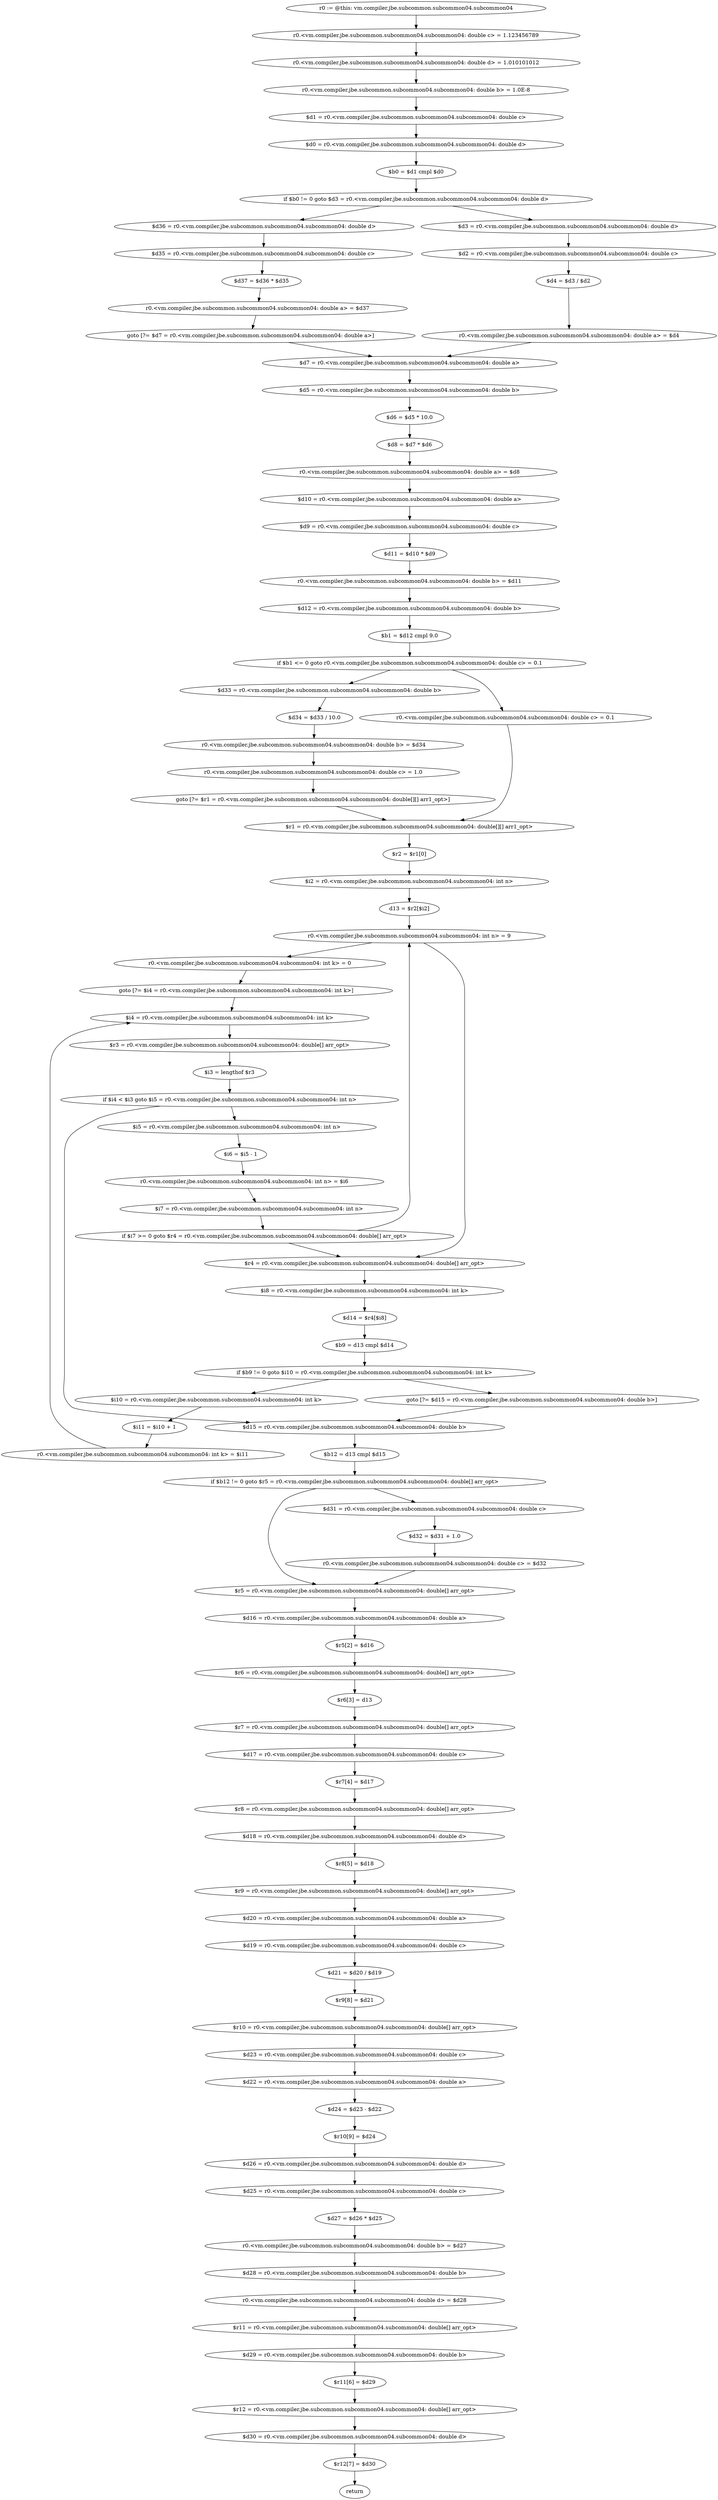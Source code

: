 digraph "unitGraph" {
    "r0 := @this: vm.compiler.jbe.subcommon.subcommon04.subcommon04"
    "r0.<vm.compiler.jbe.subcommon.subcommon04.subcommon04: double c> = 1.123456789"
    "r0.<vm.compiler.jbe.subcommon.subcommon04.subcommon04: double d> = 1.010101012"
    "r0.<vm.compiler.jbe.subcommon.subcommon04.subcommon04: double b> = 1.0E-8"
    "$d1 = r0.<vm.compiler.jbe.subcommon.subcommon04.subcommon04: double c>"
    "$d0 = r0.<vm.compiler.jbe.subcommon.subcommon04.subcommon04: double d>"
    "$b0 = $d1 cmpl $d0"
    "if $b0 != 0 goto $d3 = r0.<vm.compiler.jbe.subcommon.subcommon04.subcommon04: double d>"
    "$d36 = r0.<vm.compiler.jbe.subcommon.subcommon04.subcommon04: double d>"
    "$d35 = r0.<vm.compiler.jbe.subcommon.subcommon04.subcommon04: double c>"
    "$d37 = $d36 * $d35"
    "r0.<vm.compiler.jbe.subcommon.subcommon04.subcommon04: double a> = $d37"
    "goto [?= $d7 = r0.<vm.compiler.jbe.subcommon.subcommon04.subcommon04: double a>]"
    "$d3 = r0.<vm.compiler.jbe.subcommon.subcommon04.subcommon04: double d>"
    "$d2 = r0.<vm.compiler.jbe.subcommon.subcommon04.subcommon04: double c>"
    "$d4 = $d3 / $d2"
    "r0.<vm.compiler.jbe.subcommon.subcommon04.subcommon04: double a> = $d4"
    "$d7 = r0.<vm.compiler.jbe.subcommon.subcommon04.subcommon04: double a>"
    "$d5 = r0.<vm.compiler.jbe.subcommon.subcommon04.subcommon04: double b>"
    "$d6 = $d5 * 10.0"
    "$d8 = $d7 * $d6"
    "r0.<vm.compiler.jbe.subcommon.subcommon04.subcommon04: double a> = $d8"
    "$d10 = r0.<vm.compiler.jbe.subcommon.subcommon04.subcommon04: double a>"
    "$d9 = r0.<vm.compiler.jbe.subcommon.subcommon04.subcommon04: double c>"
    "$d11 = $d10 * $d9"
    "r0.<vm.compiler.jbe.subcommon.subcommon04.subcommon04: double b> = $d11"
    "$d12 = r0.<vm.compiler.jbe.subcommon.subcommon04.subcommon04: double b>"
    "$b1 = $d12 cmpl 9.0"
    "if $b1 <= 0 goto r0.<vm.compiler.jbe.subcommon.subcommon04.subcommon04: double c> = 0.1"
    "$d33 = r0.<vm.compiler.jbe.subcommon.subcommon04.subcommon04: double b>"
    "$d34 = $d33 / 10.0"
    "r0.<vm.compiler.jbe.subcommon.subcommon04.subcommon04: double b> = $d34"
    "r0.<vm.compiler.jbe.subcommon.subcommon04.subcommon04: double c> = 1.0"
    "goto [?= $r1 = r0.<vm.compiler.jbe.subcommon.subcommon04.subcommon04: double[][] arr1_opt>]"
    "r0.<vm.compiler.jbe.subcommon.subcommon04.subcommon04: double c> = 0.1"
    "$r1 = r0.<vm.compiler.jbe.subcommon.subcommon04.subcommon04: double[][] arr1_opt>"
    "$r2 = $r1[0]"
    "$i2 = r0.<vm.compiler.jbe.subcommon.subcommon04.subcommon04: int n>"
    "d13 = $r2[$i2]"
    "r0.<vm.compiler.jbe.subcommon.subcommon04.subcommon04: int n> = 9"
    "r0.<vm.compiler.jbe.subcommon.subcommon04.subcommon04: int k> = 0"
    "goto [?= $i4 = r0.<vm.compiler.jbe.subcommon.subcommon04.subcommon04: int k>]"
    "$i5 = r0.<vm.compiler.jbe.subcommon.subcommon04.subcommon04: int n>"
    "$i6 = $i5 - 1"
    "r0.<vm.compiler.jbe.subcommon.subcommon04.subcommon04: int n> = $i6"
    "$i7 = r0.<vm.compiler.jbe.subcommon.subcommon04.subcommon04: int n>"
    "if $i7 >= 0 goto $r4 = r0.<vm.compiler.jbe.subcommon.subcommon04.subcommon04: double[] arr_opt>"
    "$r4 = r0.<vm.compiler.jbe.subcommon.subcommon04.subcommon04: double[] arr_opt>"
    "$i8 = r0.<vm.compiler.jbe.subcommon.subcommon04.subcommon04: int k>"
    "$d14 = $r4[$i8]"
    "$b9 = d13 cmpl $d14"
    "if $b9 != 0 goto $i10 = r0.<vm.compiler.jbe.subcommon.subcommon04.subcommon04: int k>"
    "goto [?= $d15 = r0.<vm.compiler.jbe.subcommon.subcommon04.subcommon04: double b>]"
    "$i10 = r0.<vm.compiler.jbe.subcommon.subcommon04.subcommon04: int k>"
    "$i11 = $i10 + 1"
    "r0.<vm.compiler.jbe.subcommon.subcommon04.subcommon04: int k> = $i11"
    "$i4 = r0.<vm.compiler.jbe.subcommon.subcommon04.subcommon04: int k>"
    "$r3 = r0.<vm.compiler.jbe.subcommon.subcommon04.subcommon04: double[] arr_opt>"
    "$i3 = lengthof $r3"
    "if $i4 < $i3 goto $i5 = r0.<vm.compiler.jbe.subcommon.subcommon04.subcommon04: int n>"
    "$d15 = r0.<vm.compiler.jbe.subcommon.subcommon04.subcommon04: double b>"
    "$b12 = d13 cmpl $d15"
    "if $b12 != 0 goto $r5 = r0.<vm.compiler.jbe.subcommon.subcommon04.subcommon04: double[] arr_opt>"
    "$d31 = r0.<vm.compiler.jbe.subcommon.subcommon04.subcommon04: double c>"
    "$d32 = $d31 + 1.0"
    "r0.<vm.compiler.jbe.subcommon.subcommon04.subcommon04: double c> = $d32"
    "$r5 = r0.<vm.compiler.jbe.subcommon.subcommon04.subcommon04: double[] arr_opt>"
    "$d16 = r0.<vm.compiler.jbe.subcommon.subcommon04.subcommon04: double a>"
    "$r5[2] = $d16"
    "$r6 = r0.<vm.compiler.jbe.subcommon.subcommon04.subcommon04: double[] arr_opt>"
    "$r6[3] = d13"
    "$r7 = r0.<vm.compiler.jbe.subcommon.subcommon04.subcommon04: double[] arr_opt>"
    "$d17 = r0.<vm.compiler.jbe.subcommon.subcommon04.subcommon04: double c>"
    "$r7[4] = $d17"
    "$r8 = r0.<vm.compiler.jbe.subcommon.subcommon04.subcommon04: double[] arr_opt>"
    "$d18 = r0.<vm.compiler.jbe.subcommon.subcommon04.subcommon04: double d>"
    "$r8[5] = $d18"
    "$r9 = r0.<vm.compiler.jbe.subcommon.subcommon04.subcommon04: double[] arr_opt>"
    "$d20 = r0.<vm.compiler.jbe.subcommon.subcommon04.subcommon04: double a>"
    "$d19 = r0.<vm.compiler.jbe.subcommon.subcommon04.subcommon04: double c>"
    "$d21 = $d20 / $d19"
    "$r9[8] = $d21"
    "$r10 = r0.<vm.compiler.jbe.subcommon.subcommon04.subcommon04: double[] arr_opt>"
    "$d23 = r0.<vm.compiler.jbe.subcommon.subcommon04.subcommon04: double c>"
    "$d22 = r0.<vm.compiler.jbe.subcommon.subcommon04.subcommon04: double a>"
    "$d24 = $d23 - $d22"
    "$r10[9] = $d24"
    "$d26 = r0.<vm.compiler.jbe.subcommon.subcommon04.subcommon04: double d>"
    "$d25 = r0.<vm.compiler.jbe.subcommon.subcommon04.subcommon04: double c>"
    "$d27 = $d26 * $d25"
    "r0.<vm.compiler.jbe.subcommon.subcommon04.subcommon04: double b> = $d27"
    "$d28 = r0.<vm.compiler.jbe.subcommon.subcommon04.subcommon04: double b>"
    "r0.<vm.compiler.jbe.subcommon.subcommon04.subcommon04: double d> = $d28"
    "$r11 = r0.<vm.compiler.jbe.subcommon.subcommon04.subcommon04: double[] arr_opt>"
    "$d29 = r0.<vm.compiler.jbe.subcommon.subcommon04.subcommon04: double b>"
    "$r11[6] = $d29"
    "$r12 = r0.<vm.compiler.jbe.subcommon.subcommon04.subcommon04: double[] arr_opt>"
    "$d30 = r0.<vm.compiler.jbe.subcommon.subcommon04.subcommon04: double d>"
    "$r12[7] = $d30"
    "return"
    "r0 := @this: vm.compiler.jbe.subcommon.subcommon04.subcommon04"->"r0.<vm.compiler.jbe.subcommon.subcommon04.subcommon04: double c> = 1.123456789";
    "r0.<vm.compiler.jbe.subcommon.subcommon04.subcommon04: double c> = 1.123456789"->"r0.<vm.compiler.jbe.subcommon.subcommon04.subcommon04: double d> = 1.010101012";
    "r0.<vm.compiler.jbe.subcommon.subcommon04.subcommon04: double d> = 1.010101012"->"r0.<vm.compiler.jbe.subcommon.subcommon04.subcommon04: double b> = 1.0E-8";
    "r0.<vm.compiler.jbe.subcommon.subcommon04.subcommon04: double b> = 1.0E-8"->"$d1 = r0.<vm.compiler.jbe.subcommon.subcommon04.subcommon04: double c>";
    "$d1 = r0.<vm.compiler.jbe.subcommon.subcommon04.subcommon04: double c>"->"$d0 = r0.<vm.compiler.jbe.subcommon.subcommon04.subcommon04: double d>";
    "$d0 = r0.<vm.compiler.jbe.subcommon.subcommon04.subcommon04: double d>"->"$b0 = $d1 cmpl $d0";
    "$b0 = $d1 cmpl $d0"->"if $b0 != 0 goto $d3 = r0.<vm.compiler.jbe.subcommon.subcommon04.subcommon04: double d>";
    "if $b0 != 0 goto $d3 = r0.<vm.compiler.jbe.subcommon.subcommon04.subcommon04: double d>"->"$d36 = r0.<vm.compiler.jbe.subcommon.subcommon04.subcommon04: double d>";
    "if $b0 != 0 goto $d3 = r0.<vm.compiler.jbe.subcommon.subcommon04.subcommon04: double d>"->"$d3 = r0.<vm.compiler.jbe.subcommon.subcommon04.subcommon04: double d>";
    "$d36 = r0.<vm.compiler.jbe.subcommon.subcommon04.subcommon04: double d>"->"$d35 = r0.<vm.compiler.jbe.subcommon.subcommon04.subcommon04: double c>";
    "$d35 = r0.<vm.compiler.jbe.subcommon.subcommon04.subcommon04: double c>"->"$d37 = $d36 * $d35";
    "$d37 = $d36 * $d35"->"r0.<vm.compiler.jbe.subcommon.subcommon04.subcommon04: double a> = $d37";
    "r0.<vm.compiler.jbe.subcommon.subcommon04.subcommon04: double a> = $d37"->"goto [?= $d7 = r0.<vm.compiler.jbe.subcommon.subcommon04.subcommon04: double a>]";
    "goto [?= $d7 = r0.<vm.compiler.jbe.subcommon.subcommon04.subcommon04: double a>]"->"$d7 = r0.<vm.compiler.jbe.subcommon.subcommon04.subcommon04: double a>";
    "$d3 = r0.<vm.compiler.jbe.subcommon.subcommon04.subcommon04: double d>"->"$d2 = r0.<vm.compiler.jbe.subcommon.subcommon04.subcommon04: double c>";
    "$d2 = r0.<vm.compiler.jbe.subcommon.subcommon04.subcommon04: double c>"->"$d4 = $d3 / $d2";
    "$d4 = $d3 / $d2"->"r0.<vm.compiler.jbe.subcommon.subcommon04.subcommon04: double a> = $d4";
    "r0.<vm.compiler.jbe.subcommon.subcommon04.subcommon04: double a> = $d4"->"$d7 = r0.<vm.compiler.jbe.subcommon.subcommon04.subcommon04: double a>";
    "$d7 = r0.<vm.compiler.jbe.subcommon.subcommon04.subcommon04: double a>"->"$d5 = r0.<vm.compiler.jbe.subcommon.subcommon04.subcommon04: double b>";
    "$d5 = r0.<vm.compiler.jbe.subcommon.subcommon04.subcommon04: double b>"->"$d6 = $d5 * 10.0";
    "$d6 = $d5 * 10.0"->"$d8 = $d7 * $d6";
    "$d8 = $d7 * $d6"->"r0.<vm.compiler.jbe.subcommon.subcommon04.subcommon04: double a> = $d8";
    "r0.<vm.compiler.jbe.subcommon.subcommon04.subcommon04: double a> = $d8"->"$d10 = r0.<vm.compiler.jbe.subcommon.subcommon04.subcommon04: double a>";
    "$d10 = r0.<vm.compiler.jbe.subcommon.subcommon04.subcommon04: double a>"->"$d9 = r0.<vm.compiler.jbe.subcommon.subcommon04.subcommon04: double c>";
    "$d9 = r0.<vm.compiler.jbe.subcommon.subcommon04.subcommon04: double c>"->"$d11 = $d10 * $d9";
    "$d11 = $d10 * $d9"->"r0.<vm.compiler.jbe.subcommon.subcommon04.subcommon04: double b> = $d11";
    "r0.<vm.compiler.jbe.subcommon.subcommon04.subcommon04: double b> = $d11"->"$d12 = r0.<vm.compiler.jbe.subcommon.subcommon04.subcommon04: double b>";
    "$d12 = r0.<vm.compiler.jbe.subcommon.subcommon04.subcommon04: double b>"->"$b1 = $d12 cmpl 9.0";
    "$b1 = $d12 cmpl 9.0"->"if $b1 <= 0 goto r0.<vm.compiler.jbe.subcommon.subcommon04.subcommon04: double c> = 0.1";
    "if $b1 <= 0 goto r0.<vm.compiler.jbe.subcommon.subcommon04.subcommon04: double c> = 0.1"->"$d33 = r0.<vm.compiler.jbe.subcommon.subcommon04.subcommon04: double b>";
    "if $b1 <= 0 goto r0.<vm.compiler.jbe.subcommon.subcommon04.subcommon04: double c> = 0.1"->"r0.<vm.compiler.jbe.subcommon.subcommon04.subcommon04: double c> = 0.1";
    "$d33 = r0.<vm.compiler.jbe.subcommon.subcommon04.subcommon04: double b>"->"$d34 = $d33 / 10.0";
    "$d34 = $d33 / 10.0"->"r0.<vm.compiler.jbe.subcommon.subcommon04.subcommon04: double b> = $d34";
    "r0.<vm.compiler.jbe.subcommon.subcommon04.subcommon04: double b> = $d34"->"r0.<vm.compiler.jbe.subcommon.subcommon04.subcommon04: double c> = 1.0";
    "r0.<vm.compiler.jbe.subcommon.subcommon04.subcommon04: double c> = 1.0"->"goto [?= $r1 = r0.<vm.compiler.jbe.subcommon.subcommon04.subcommon04: double[][] arr1_opt>]";
    "goto [?= $r1 = r0.<vm.compiler.jbe.subcommon.subcommon04.subcommon04: double[][] arr1_opt>]"->"$r1 = r0.<vm.compiler.jbe.subcommon.subcommon04.subcommon04: double[][] arr1_opt>";
    "r0.<vm.compiler.jbe.subcommon.subcommon04.subcommon04: double c> = 0.1"->"$r1 = r0.<vm.compiler.jbe.subcommon.subcommon04.subcommon04: double[][] arr1_opt>";
    "$r1 = r0.<vm.compiler.jbe.subcommon.subcommon04.subcommon04: double[][] arr1_opt>"->"$r2 = $r1[0]";
    "$r2 = $r1[0]"->"$i2 = r0.<vm.compiler.jbe.subcommon.subcommon04.subcommon04: int n>";
    "$i2 = r0.<vm.compiler.jbe.subcommon.subcommon04.subcommon04: int n>"->"d13 = $r2[$i2]";
    "d13 = $r2[$i2]"->"r0.<vm.compiler.jbe.subcommon.subcommon04.subcommon04: int n> = 9";
    "r0.<vm.compiler.jbe.subcommon.subcommon04.subcommon04: int n> = 9"->"r0.<vm.compiler.jbe.subcommon.subcommon04.subcommon04: int k> = 0";
    "r0.<vm.compiler.jbe.subcommon.subcommon04.subcommon04: int k> = 0"->"goto [?= $i4 = r0.<vm.compiler.jbe.subcommon.subcommon04.subcommon04: int k>]";
    "goto [?= $i4 = r0.<vm.compiler.jbe.subcommon.subcommon04.subcommon04: int k>]"->"$i4 = r0.<vm.compiler.jbe.subcommon.subcommon04.subcommon04: int k>";
    "$i5 = r0.<vm.compiler.jbe.subcommon.subcommon04.subcommon04: int n>"->"$i6 = $i5 - 1";
    "$i6 = $i5 - 1"->"r0.<vm.compiler.jbe.subcommon.subcommon04.subcommon04: int n> = $i6";
    "r0.<vm.compiler.jbe.subcommon.subcommon04.subcommon04: int n> = $i6"->"$i7 = r0.<vm.compiler.jbe.subcommon.subcommon04.subcommon04: int n>";
    "$i7 = r0.<vm.compiler.jbe.subcommon.subcommon04.subcommon04: int n>"->"if $i7 >= 0 goto $r4 = r0.<vm.compiler.jbe.subcommon.subcommon04.subcommon04: double[] arr_opt>";
    "if $i7 >= 0 goto $r4 = r0.<vm.compiler.jbe.subcommon.subcommon04.subcommon04: double[] arr_opt>"->"r0.<vm.compiler.jbe.subcommon.subcommon04.subcommon04: int n> = 9";
    "if $i7 >= 0 goto $r4 = r0.<vm.compiler.jbe.subcommon.subcommon04.subcommon04: double[] arr_opt>"->"$r4 = r0.<vm.compiler.jbe.subcommon.subcommon04.subcommon04: double[] arr_opt>";
    "r0.<vm.compiler.jbe.subcommon.subcommon04.subcommon04: int n> = 9"->"$r4 = r0.<vm.compiler.jbe.subcommon.subcommon04.subcommon04: double[] arr_opt>";
    "$r4 = r0.<vm.compiler.jbe.subcommon.subcommon04.subcommon04: double[] arr_opt>"->"$i8 = r0.<vm.compiler.jbe.subcommon.subcommon04.subcommon04: int k>";
    "$i8 = r0.<vm.compiler.jbe.subcommon.subcommon04.subcommon04: int k>"->"$d14 = $r4[$i8]";
    "$d14 = $r4[$i8]"->"$b9 = d13 cmpl $d14";
    "$b9 = d13 cmpl $d14"->"if $b9 != 0 goto $i10 = r0.<vm.compiler.jbe.subcommon.subcommon04.subcommon04: int k>";
    "if $b9 != 0 goto $i10 = r0.<vm.compiler.jbe.subcommon.subcommon04.subcommon04: int k>"->"goto [?= $d15 = r0.<vm.compiler.jbe.subcommon.subcommon04.subcommon04: double b>]";
    "if $b9 != 0 goto $i10 = r0.<vm.compiler.jbe.subcommon.subcommon04.subcommon04: int k>"->"$i10 = r0.<vm.compiler.jbe.subcommon.subcommon04.subcommon04: int k>";
    "goto [?= $d15 = r0.<vm.compiler.jbe.subcommon.subcommon04.subcommon04: double b>]"->"$d15 = r0.<vm.compiler.jbe.subcommon.subcommon04.subcommon04: double b>";
    "$i10 = r0.<vm.compiler.jbe.subcommon.subcommon04.subcommon04: int k>"->"$i11 = $i10 + 1";
    "$i11 = $i10 + 1"->"r0.<vm.compiler.jbe.subcommon.subcommon04.subcommon04: int k> = $i11";
    "r0.<vm.compiler.jbe.subcommon.subcommon04.subcommon04: int k> = $i11"->"$i4 = r0.<vm.compiler.jbe.subcommon.subcommon04.subcommon04: int k>";
    "$i4 = r0.<vm.compiler.jbe.subcommon.subcommon04.subcommon04: int k>"->"$r3 = r0.<vm.compiler.jbe.subcommon.subcommon04.subcommon04: double[] arr_opt>";
    "$r3 = r0.<vm.compiler.jbe.subcommon.subcommon04.subcommon04: double[] arr_opt>"->"$i3 = lengthof $r3";
    "$i3 = lengthof $r3"->"if $i4 < $i3 goto $i5 = r0.<vm.compiler.jbe.subcommon.subcommon04.subcommon04: int n>";
    "if $i4 < $i3 goto $i5 = r0.<vm.compiler.jbe.subcommon.subcommon04.subcommon04: int n>"->"$d15 = r0.<vm.compiler.jbe.subcommon.subcommon04.subcommon04: double b>";
    "if $i4 < $i3 goto $i5 = r0.<vm.compiler.jbe.subcommon.subcommon04.subcommon04: int n>"->"$i5 = r0.<vm.compiler.jbe.subcommon.subcommon04.subcommon04: int n>";
    "$d15 = r0.<vm.compiler.jbe.subcommon.subcommon04.subcommon04: double b>"->"$b12 = d13 cmpl $d15";
    "$b12 = d13 cmpl $d15"->"if $b12 != 0 goto $r5 = r0.<vm.compiler.jbe.subcommon.subcommon04.subcommon04: double[] arr_opt>";
    "if $b12 != 0 goto $r5 = r0.<vm.compiler.jbe.subcommon.subcommon04.subcommon04: double[] arr_opt>"->"$d31 = r0.<vm.compiler.jbe.subcommon.subcommon04.subcommon04: double c>";
    "if $b12 != 0 goto $r5 = r0.<vm.compiler.jbe.subcommon.subcommon04.subcommon04: double[] arr_opt>"->"$r5 = r0.<vm.compiler.jbe.subcommon.subcommon04.subcommon04: double[] arr_opt>";
    "$d31 = r0.<vm.compiler.jbe.subcommon.subcommon04.subcommon04: double c>"->"$d32 = $d31 + 1.0";
    "$d32 = $d31 + 1.0"->"r0.<vm.compiler.jbe.subcommon.subcommon04.subcommon04: double c> = $d32";
    "r0.<vm.compiler.jbe.subcommon.subcommon04.subcommon04: double c> = $d32"->"$r5 = r0.<vm.compiler.jbe.subcommon.subcommon04.subcommon04: double[] arr_opt>";
    "$r5 = r0.<vm.compiler.jbe.subcommon.subcommon04.subcommon04: double[] arr_opt>"->"$d16 = r0.<vm.compiler.jbe.subcommon.subcommon04.subcommon04: double a>";
    "$d16 = r0.<vm.compiler.jbe.subcommon.subcommon04.subcommon04: double a>"->"$r5[2] = $d16";
    "$r5[2] = $d16"->"$r6 = r0.<vm.compiler.jbe.subcommon.subcommon04.subcommon04: double[] arr_opt>";
    "$r6 = r0.<vm.compiler.jbe.subcommon.subcommon04.subcommon04: double[] arr_opt>"->"$r6[3] = d13";
    "$r6[3] = d13"->"$r7 = r0.<vm.compiler.jbe.subcommon.subcommon04.subcommon04: double[] arr_opt>";
    "$r7 = r0.<vm.compiler.jbe.subcommon.subcommon04.subcommon04: double[] arr_opt>"->"$d17 = r0.<vm.compiler.jbe.subcommon.subcommon04.subcommon04: double c>";
    "$d17 = r0.<vm.compiler.jbe.subcommon.subcommon04.subcommon04: double c>"->"$r7[4] = $d17";
    "$r7[4] = $d17"->"$r8 = r0.<vm.compiler.jbe.subcommon.subcommon04.subcommon04: double[] arr_opt>";
    "$r8 = r0.<vm.compiler.jbe.subcommon.subcommon04.subcommon04: double[] arr_opt>"->"$d18 = r0.<vm.compiler.jbe.subcommon.subcommon04.subcommon04: double d>";
    "$d18 = r0.<vm.compiler.jbe.subcommon.subcommon04.subcommon04: double d>"->"$r8[5] = $d18";
    "$r8[5] = $d18"->"$r9 = r0.<vm.compiler.jbe.subcommon.subcommon04.subcommon04: double[] arr_opt>";
    "$r9 = r0.<vm.compiler.jbe.subcommon.subcommon04.subcommon04: double[] arr_opt>"->"$d20 = r0.<vm.compiler.jbe.subcommon.subcommon04.subcommon04: double a>";
    "$d20 = r0.<vm.compiler.jbe.subcommon.subcommon04.subcommon04: double a>"->"$d19 = r0.<vm.compiler.jbe.subcommon.subcommon04.subcommon04: double c>";
    "$d19 = r0.<vm.compiler.jbe.subcommon.subcommon04.subcommon04: double c>"->"$d21 = $d20 / $d19";
    "$d21 = $d20 / $d19"->"$r9[8] = $d21";
    "$r9[8] = $d21"->"$r10 = r0.<vm.compiler.jbe.subcommon.subcommon04.subcommon04: double[] arr_opt>";
    "$r10 = r0.<vm.compiler.jbe.subcommon.subcommon04.subcommon04: double[] arr_opt>"->"$d23 = r0.<vm.compiler.jbe.subcommon.subcommon04.subcommon04: double c>";
    "$d23 = r0.<vm.compiler.jbe.subcommon.subcommon04.subcommon04: double c>"->"$d22 = r0.<vm.compiler.jbe.subcommon.subcommon04.subcommon04: double a>";
    "$d22 = r0.<vm.compiler.jbe.subcommon.subcommon04.subcommon04: double a>"->"$d24 = $d23 - $d22";
    "$d24 = $d23 - $d22"->"$r10[9] = $d24";
    "$r10[9] = $d24"->"$d26 = r0.<vm.compiler.jbe.subcommon.subcommon04.subcommon04: double d>";
    "$d26 = r0.<vm.compiler.jbe.subcommon.subcommon04.subcommon04: double d>"->"$d25 = r0.<vm.compiler.jbe.subcommon.subcommon04.subcommon04: double c>";
    "$d25 = r0.<vm.compiler.jbe.subcommon.subcommon04.subcommon04: double c>"->"$d27 = $d26 * $d25";
    "$d27 = $d26 * $d25"->"r0.<vm.compiler.jbe.subcommon.subcommon04.subcommon04: double b> = $d27";
    "r0.<vm.compiler.jbe.subcommon.subcommon04.subcommon04: double b> = $d27"->"$d28 = r0.<vm.compiler.jbe.subcommon.subcommon04.subcommon04: double b>";
    "$d28 = r0.<vm.compiler.jbe.subcommon.subcommon04.subcommon04: double b>"->"r0.<vm.compiler.jbe.subcommon.subcommon04.subcommon04: double d> = $d28";
    "r0.<vm.compiler.jbe.subcommon.subcommon04.subcommon04: double d> = $d28"->"$r11 = r0.<vm.compiler.jbe.subcommon.subcommon04.subcommon04: double[] arr_opt>";
    "$r11 = r0.<vm.compiler.jbe.subcommon.subcommon04.subcommon04: double[] arr_opt>"->"$d29 = r0.<vm.compiler.jbe.subcommon.subcommon04.subcommon04: double b>";
    "$d29 = r0.<vm.compiler.jbe.subcommon.subcommon04.subcommon04: double b>"->"$r11[6] = $d29";
    "$r11[6] = $d29"->"$r12 = r0.<vm.compiler.jbe.subcommon.subcommon04.subcommon04: double[] arr_opt>";
    "$r12 = r0.<vm.compiler.jbe.subcommon.subcommon04.subcommon04: double[] arr_opt>"->"$d30 = r0.<vm.compiler.jbe.subcommon.subcommon04.subcommon04: double d>";
    "$d30 = r0.<vm.compiler.jbe.subcommon.subcommon04.subcommon04: double d>"->"$r12[7] = $d30";
    "$r12[7] = $d30"->"return";
}
